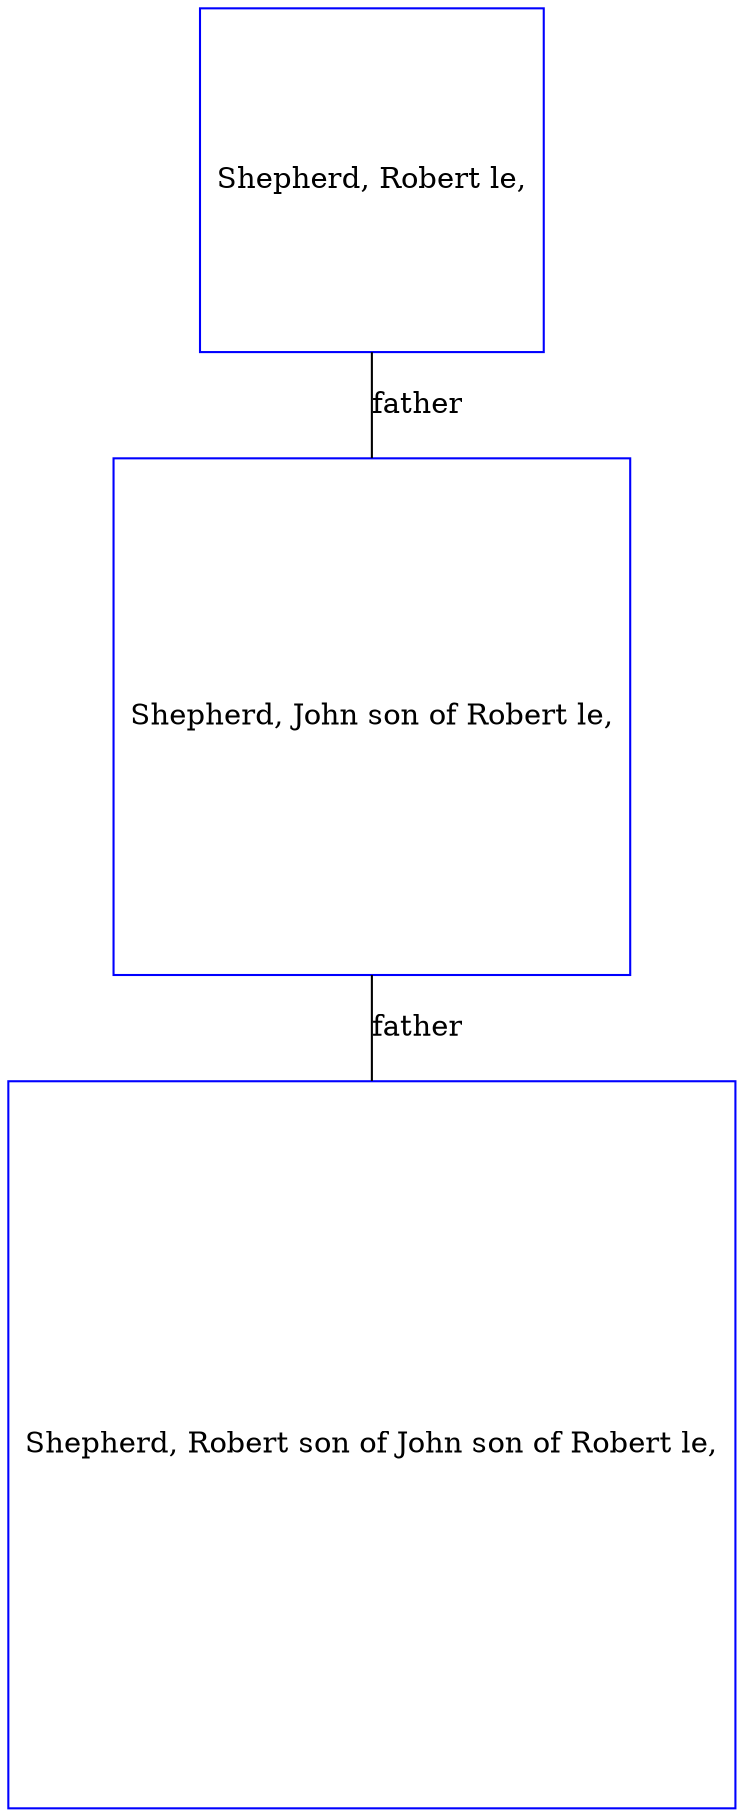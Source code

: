 digraph D {
    edge [dir=none];    node [shape=box];    "008671"   [label="Shepherd, John son of Robert le,", shape=box, regular=1, color="blue"] ;
"008670"   [label="Shepherd, Robert le,", shape=box, regular=1, color="blue"] ;
"008672"   [label="Shepherd, Robert son of John son of Robert le,", shape=box, regular=1, color="blue"] ;
008670->008671 [label="father",arrowsize=0.0]; 
008671->008672 [label="father",arrowsize=0.0]; 
}